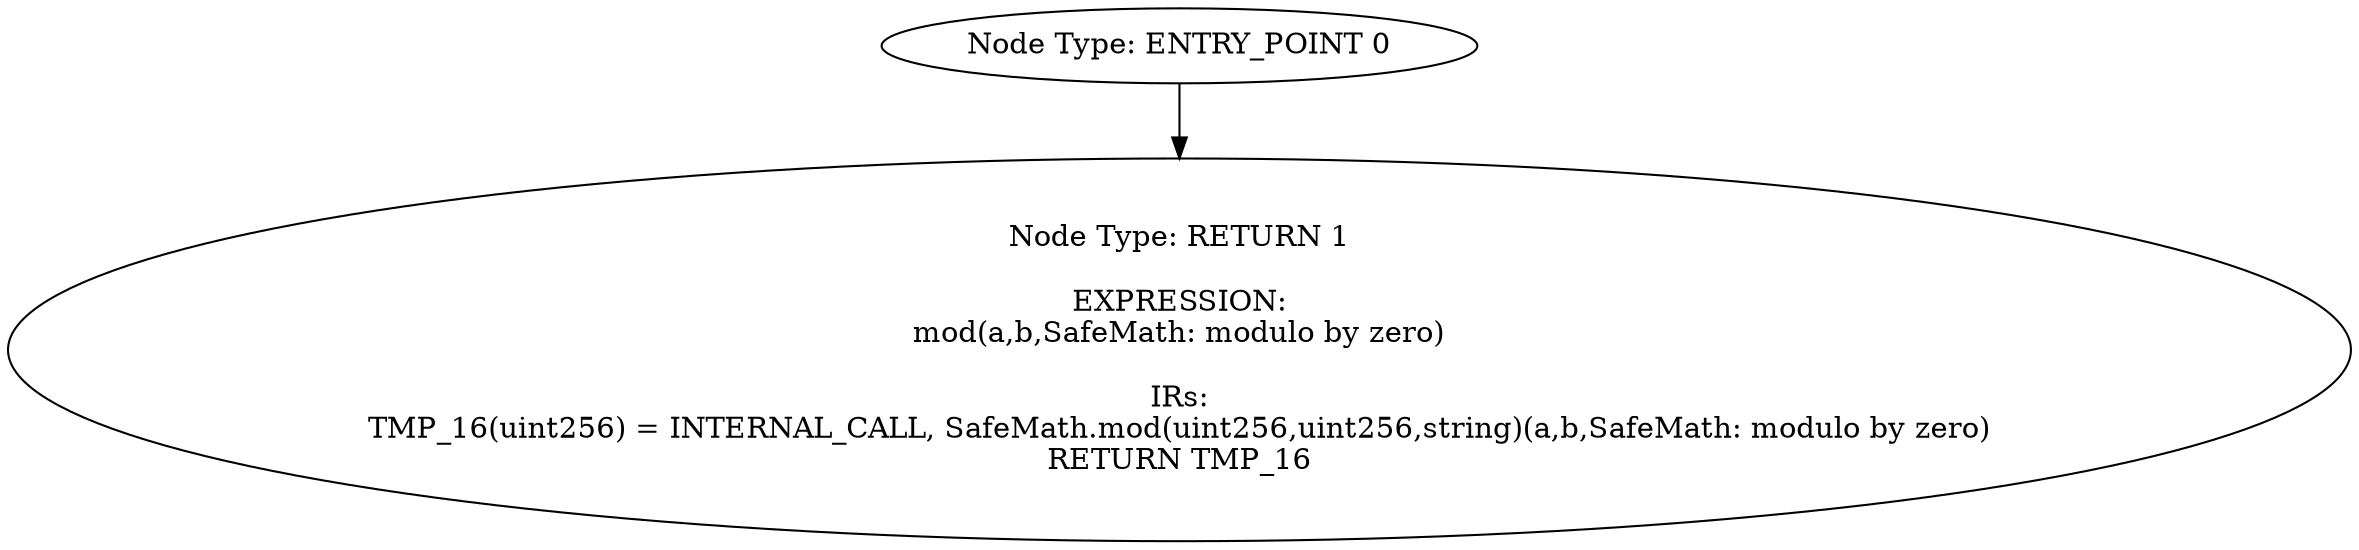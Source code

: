 digraph{
0[label="Node Type: ENTRY_POINT 0
"];
0->1;
1[label="Node Type: RETURN 1

EXPRESSION:
mod(a,b,SafeMath: modulo by zero)

IRs:
TMP_16(uint256) = INTERNAL_CALL, SafeMath.mod(uint256,uint256,string)(a,b,SafeMath: modulo by zero)
RETURN TMP_16"];
}
